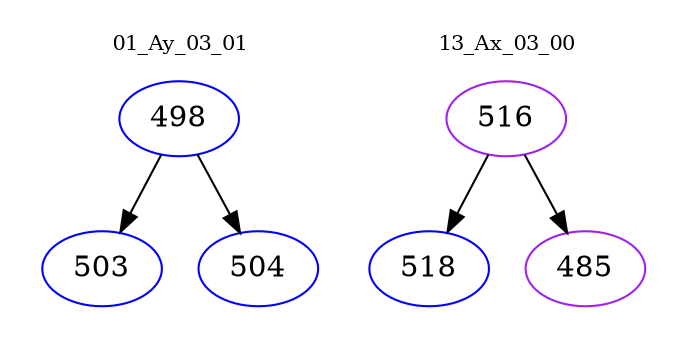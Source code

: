 digraph{
subgraph cluster_0 {
color = white
label = "01_Ay_03_01";
fontsize=10;
T0_498 [label="498", color="blue"]
T0_498 -> T0_503 [color="black"]
T0_503 [label="503", color="blue"]
T0_498 -> T0_504 [color="black"]
T0_504 [label="504", color="blue"]
}
subgraph cluster_1 {
color = white
label = "13_Ax_03_00";
fontsize=10;
T1_516 [label="516", color="purple"]
T1_516 -> T1_518 [color="black"]
T1_518 [label="518", color="blue"]
T1_516 -> T1_485 [color="black"]
T1_485 [label="485", color="purple"]
}
}

